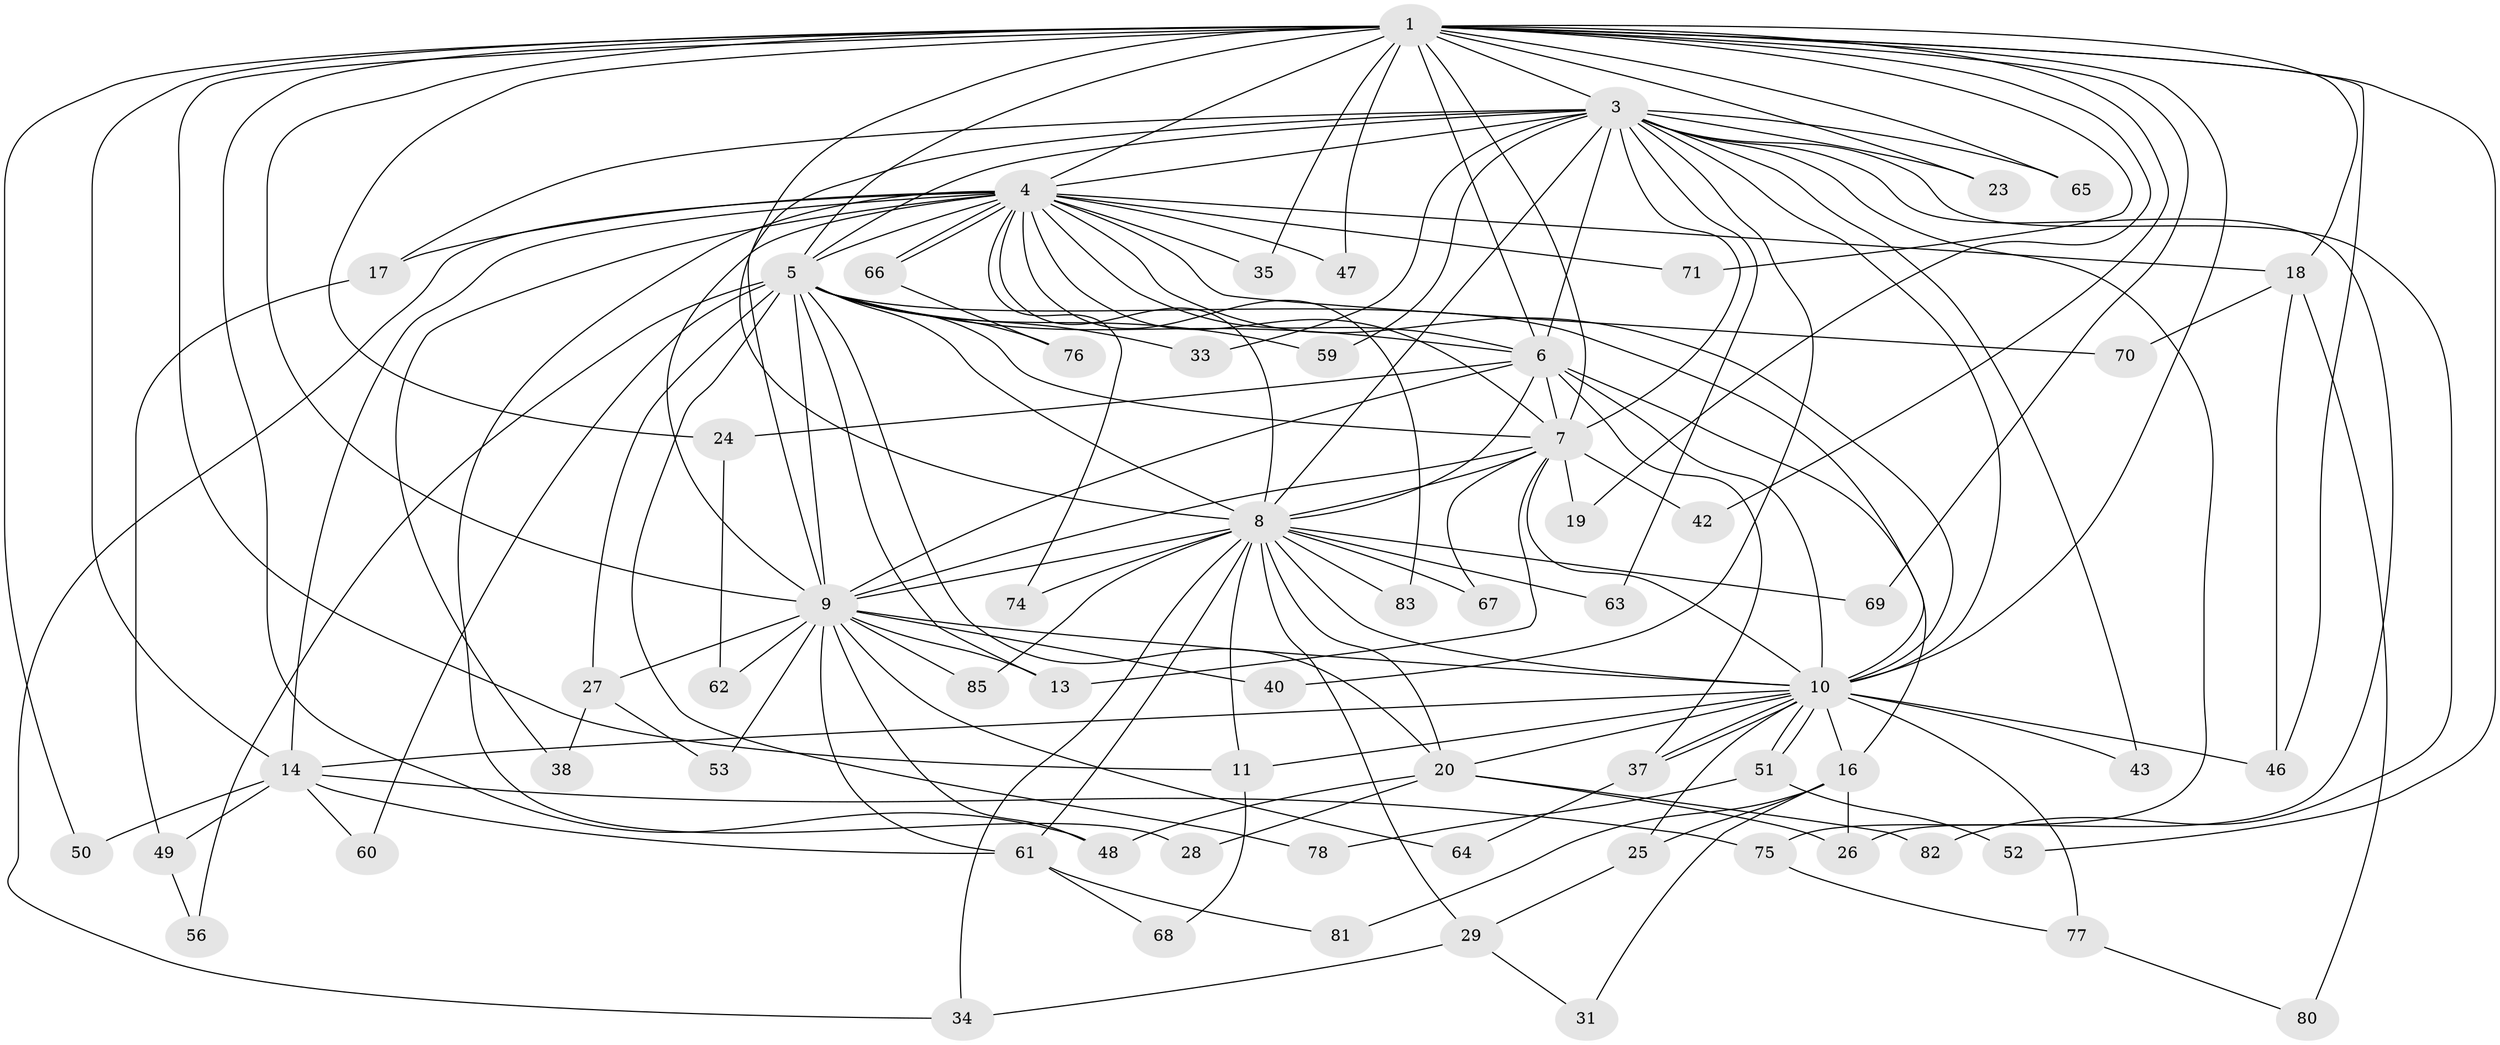 // Generated by graph-tools (version 1.1) at 2025/51/02/27/25 19:51:44]
// undirected, 65 vertices, 158 edges
graph export_dot {
graph [start="1"]
  node [color=gray90,style=filled];
  1 [super="+2"];
  3 [super="+44"];
  4 [super="+36"];
  5 [super="+54"];
  6 [super="+73"];
  7 [super="+79"];
  8 [super="+15"];
  9 [super="+84"];
  10 [super="+12"];
  11 [super="+39"];
  13 [super="+30"];
  14 [super="+22"];
  16 [super="+58"];
  17 [super="+41"];
  18 [super="+32"];
  19;
  20 [super="+21"];
  23;
  24;
  25;
  26 [super="+55"];
  27;
  28;
  29;
  31;
  33;
  34 [super="+45"];
  35;
  37 [super="+57"];
  38;
  40;
  42;
  43;
  46 [super="+86"];
  47;
  48 [super="+72"];
  49;
  50;
  51;
  52;
  53;
  56;
  59;
  60;
  61;
  62;
  63;
  64;
  65;
  66;
  67;
  68;
  69;
  70;
  71;
  74;
  75;
  76;
  77;
  78;
  80;
  81;
  82;
  83;
  85;
  1 -- 3 [weight=2];
  1 -- 4 [weight=3];
  1 -- 5 [weight=2];
  1 -- 6 [weight=3];
  1 -- 7 [weight=2];
  1 -- 8 [weight=2];
  1 -- 9 [weight=2];
  1 -- 10 [weight=2];
  1 -- 14;
  1 -- 23 [weight=2];
  1 -- 42 [weight=2];
  1 -- 50;
  1 -- 65;
  1 -- 11;
  1 -- 69;
  1 -- 71;
  1 -- 18;
  1 -- 19;
  1 -- 24;
  1 -- 35;
  1 -- 46;
  1 -- 47;
  1 -- 52;
  1 -- 48;
  3 -- 4;
  3 -- 5;
  3 -- 6;
  3 -- 7;
  3 -- 8;
  3 -- 9;
  3 -- 10;
  3 -- 17;
  3 -- 26;
  3 -- 33;
  3 -- 40;
  3 -- 43;
  3 -- 59;
  3 -- 75;
  3 -- 82;
  3 -- 65;
  3 -- 63;
  3 -- 23;
  4 -- 5 [weight=2];
  4 -- 6;
  4 -- 7;
  4 -- 8;
  4 -- 9;
  4 -- 10;
  4 -- 14;
  4 -- 17 [weight=2];
  4 -- 18 [weight=2];
  4 -- 28;
  4 -- 34;
  4 -- 35;
  4 -- 47;
  4 -- 66;
  4 -- 66;
  4 -- 70;
  4 -- 71;
  4 -- 74;
  4 -- 83;
  4 -- 38;
  5 -- 6;
  5 -- 7;
  5 -- 8;
  5 -- 9;
  5 -- 10;
  5 -- 20;
  5 -- 27;
  5 -- 33;
  5 -- 56;
  5 -- 60;
  5 -- 76;
  5 -- 78;
  5 -- 59;
  5 -- 13;
  6 -- 7;
  6 -- 8;
  6 -- 9;
  6 -- 10;
  6 -- 16;
  6 -- 24;
  6 -- 37;
  7 -- 8;
  7 -- 9;
  7 -- 10 [weight=2];
  7 -- 13;
  7 -- 19;
  7 -- 67;
  7 -- 42;
  8 -- 9;
  8 -- 10;
  8 -- 11;
  8 -- 20;
  8 -- 29;
  8 -- 61;
  8 -- 63;
  8 -- 67;
  8 -- 69;
  8 -- 74;
  8 -- 83;
  8 -- 85;
  8 -- 34;
  9 -- 10;
  9 -- 13;
  9 -- 27;
  9 -- 40;
  9 -- 48;
  9 -- 53;
  9 -- 62;
  9 -- 64;
  9 -- 85;
  9 -- 61;
  10 -- 16 [weight=2];
  10 -- 25;
  10 -- 37;
  10 -- 37;
  10 -- 43;
  10 -- 46;
  10 -- 51;
  10 -- 51;
  10 -- 77;
  10 -- 14;
  10 -- 11;
  10 -- 20;
  11 -- 68;
  14 -- 75;
  14 -- 49;
  14 -- 50;
  14 -- 60;
  14 -- 61;
  16 -- 25;
  16 -- 31;
  16 -- 81;
  16 -- 26;
  17 -- 49;
  18 -- 70;
  18 -- 80;
  18 -- 46;
  20 -- 26;
  20 -- 82;
  20 -- 48;
  20 -- 28;
  24 -- 62;
  25 -- 29;
  27 -- 38;
  27 -- 53;
  29 -- 31;
  29 -- 34;
  37 -- 64;
  49 -- 56;
  51 -- 52;
  51 -- 78;
  61 -- 68;
  61 -- 81;
  66 -- 76;
  75 -- 77;
  77 -- 80;
}
